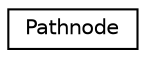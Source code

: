 digraph "Graphical Class Hierarchy"
{
 // LATEX_PDF_SIZE
  edge [fontname="Helvetica",fontsize="10",labelfontname="Helvetica",labelfontsize="10"];
  node [fontname="Helvetica",fontsize="10",shape=record];
  rankdir="LR";
  Node0 [label="Pathnode",height=0.2,width=0.4,color="black", fillcolor="white", style="filled",URL="$classPathnode.html",tooltip=" "];
}
